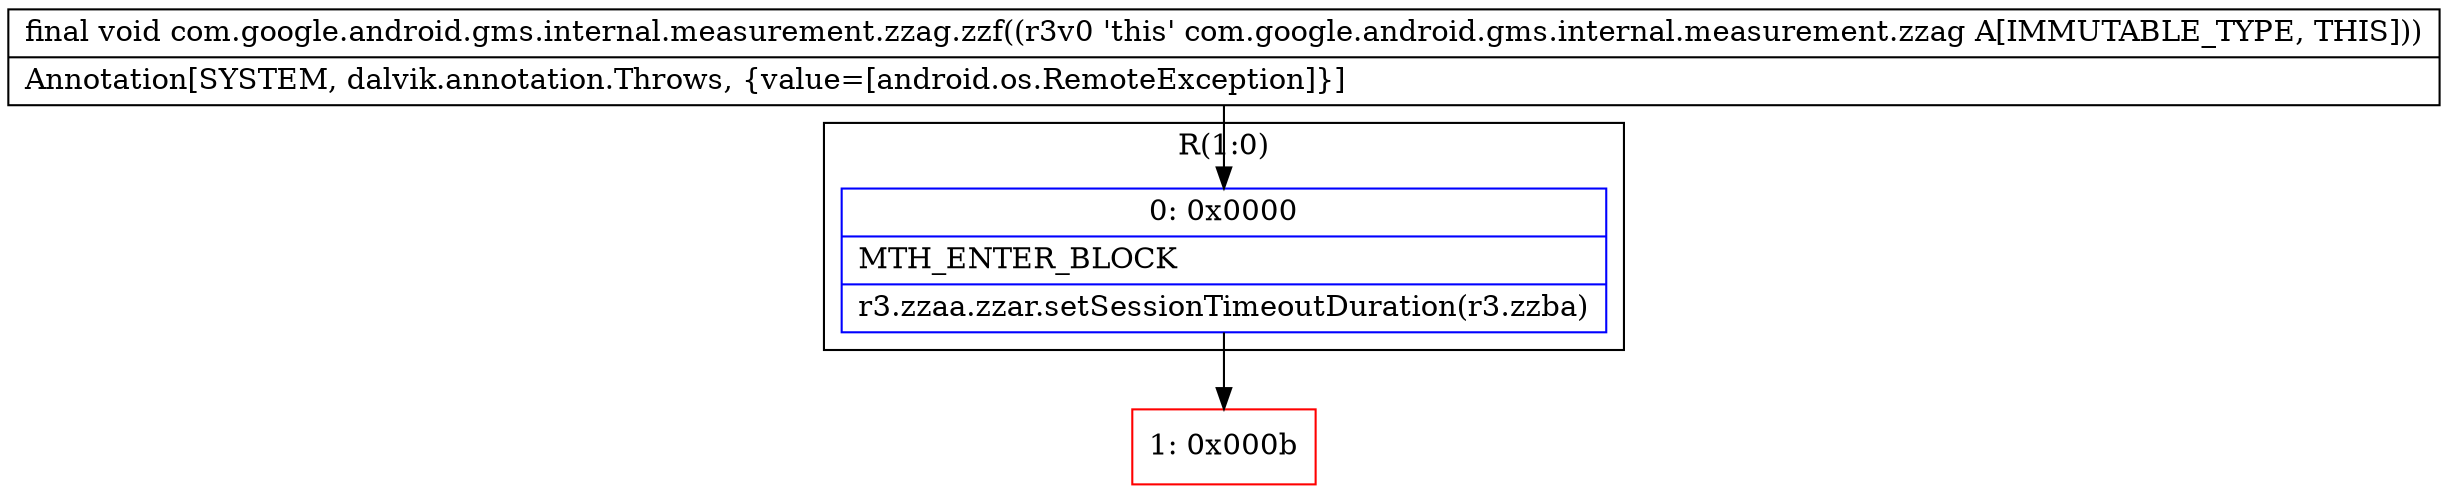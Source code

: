 digraph "CFG forcom.google.android.gms.internal.measurement.zzag.zzf()V" {
subgraph cluster_Region_1230008153 {
label = "R(1:0)";
node [shape=record,color=blue];
Node_0 [shape=record,label="{0\:\ 0x0000|MTH_ENTER_BLOCK\l|r3.zzaa.zzar.setSessionTimeoutDuration(r3.zzba)\l}"];
}
Node_1 [shape=record,color=red,label="{1\:\ 0x000b}"];
MethodNode[shape=record,label="{final void com.google.android.gms.internal.measurement.zzag.zzf((r3v0 'this' com.google.android.gms.internal.measurement.zzag A[IMMUTABLE_TYPE, THIS]))  | Annotation[SYSTEM, dalvik.annotation.Throws, \{value=[android.os.RemoteException]\}]\l}"];
MethodNode -> Node_0;
Node_0 -> Node_1;
}

